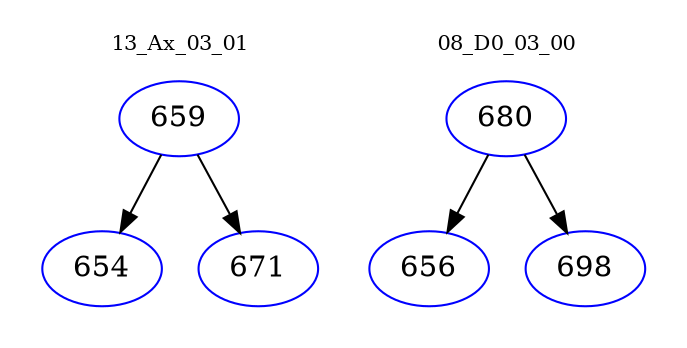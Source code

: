digraph{
subgraph cluster_0 {
color = white
label = "13_Ax_03_01";
fontsize=10;
T0_659 [label="659", color="blue"]
T0_659 -> T0_654 [color="black"]
T0_654 [label="654", color="blue"]
T0_659 -> T0_671 [color="black"]
T0_671 [label="671", color="blue"]
}
subgraph cluster_1 {
color = white
label = "08_D0_03_00";
fontsize=10;
T1_680 [label="680", color="blue"]
T1_680 -> T1_656 [color="black"]
T1_656 [label="656", color="blue"]
T1_680 -> T1_698 [color="black"]
T1_698 [label="698", color="blue"]
}
}
